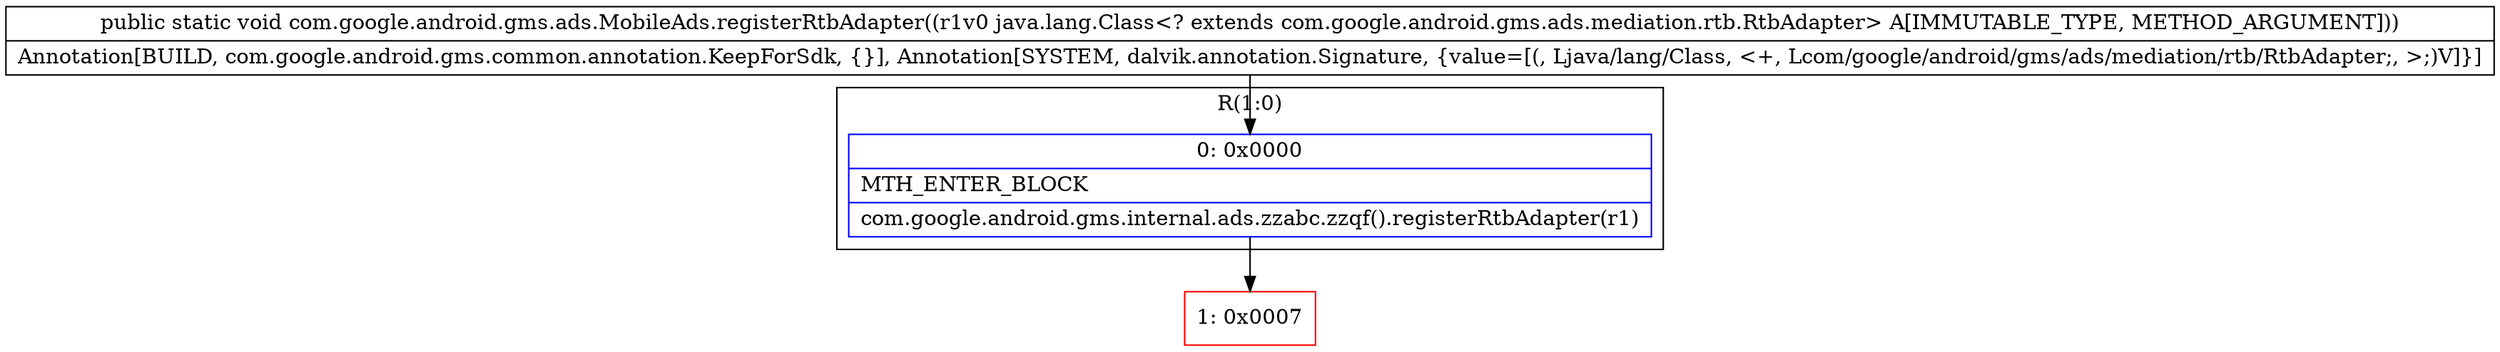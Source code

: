 digraph "CFG forcom.google.android.gms.ads.MobileAds.registerRtbAdapter(Ljava\/lang\/Class;)V" {
subgraph cluster_Region_1600382592 {
label = "R(1:0)";
node [shape=record,color=blue];
Node_0 [shape=record,label="{0\:\ 0x0000|MTH_ENTER_BLOCK\l|com.google.android.gms.internal.ads.zzabc.zzqf().registerRtbAdapter(r1)\l}"];
}
Node_1 [shape=record,color=red,label="{1\:\ 0x0007}"];
MethodNode[shape=record,label="{public static void com.google.android.gms.ads.MobileAds.registerRtbAdapter((r1v0 java.lang.Class\<? extends com.google.android.gms.ads.mediation.rtb.RtbAdapter\> A[IMMUTABLE_TYPE, METHOD_ARGUMENT]))  | Annotation[BUILD, com.google.android.gms.common.annotation.KeepForSdk, \{\}], Annotation[SYSTEM, dalvik.annotation.Signature, \{value=[(, Ljava\/lang\/Class, \<+, Lcom\/google\/android\/gms\/ads\/mediation\/rtb\/RtbAdapter;, \>;)V]\}]\l}"];
MethodNode -> Node_0;
Node_0 -> Node_1;
}

